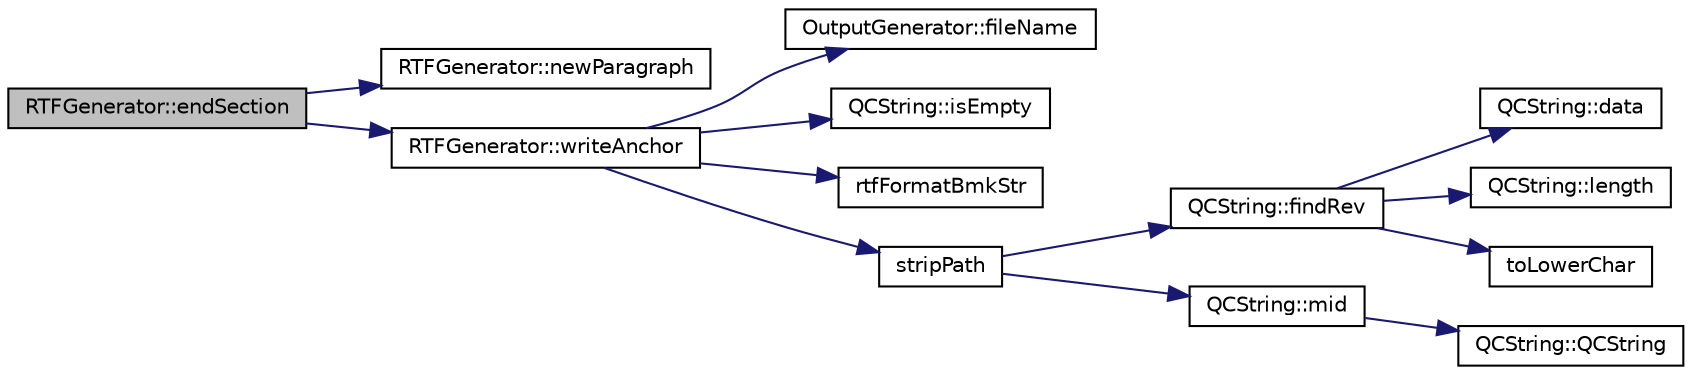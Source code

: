 digraph "RTFGenerator::endSection"
{
 // LATEX_PDF_SIZE
  edge [fontname="Helvetica",fontsize="10",labelfontname="Helvetica",labelfontsize="10"];
  node [fontname="Helvetica",fontsize="10",shape=record];
  rankdir="LR";
  Node1 [label="RTFGenerator::endSection",height=0.2,width=0.4,color="black", fillcolor="grey75", style="filled", fontcolor="black",tooltip=" "];
  Node1 -> Node2 [color="midnightblue",fontsize="10",style="solid"];
  Node2 [label="RTFGenerator::newParagraph",height=0.2,width=0.4,color="black", fillcolor="white", style="filled",URL="$classRTFGenerator.html#a19bbf6e08804ee457c7aa9e07b833ba0",tooltip=" "];
  Node1 -> Node3 [color="midnightblue",fontsize="10",style="solid"];
  Node3 [label="RTFGenerator::writeAnchor",height=0.2,width=0.4,color="black", fillcolor="white", style="filled",URL="$classRTFGenerator.html#a1c00af5e821bd59b6936c92e132a4434",tooltip=" "];
  Node3 -> Node4 [color="midnightblue",fontsize="10",style="solid"];
  Node4 [label="OutputGenerator::fileName",height=0.2,width=0.4,color="black", fillcolor="white", style="filled",URL="$classOutputGenerator.html#ae347a53e8ee0d9c43c0590134c8e965d",tooltip=" "];
  Node3 -> Node5 [color="midnightblue",fontsize="10",style="solid"];
  Node5 [label="QCString::isEmpty",height=0.2,width=0.4,color="black", fillcolor="white", style="filled",URL="$classQCString.html#a621c4090d69ad7d05ef8e5234376c3d8",tooltip=" "];
  Node3 -> Node6 [color="midnightblue",fontsize="10",style="solid"];
  Node6 [label="rtfFormatBmkStr",height=0.2,width=0.4,color="black", fillcolor="white", style="filled",URL="$util_8cpp.html#a0de8a7e9fdf9ae4c06959f6bc834b12c",tooltip=" "];
  Node3 -> Node7 [color="midnightblue",fontsize="10",style="solid"];
  Node7 [label="stripPath",height=0.2,width=0.4,color="black", fillcolor="white", style="filled",URL="$util_8cpp.html#a3d37ec79f266698bd836af54ba75e63e",tooltip=" "];
  Node7 -> Node8 [color="midnightblue",fontsize="10",style="solid"];
  Node8 [label="QCString::findRev",height=0.2,width=0.4,color="black", fillcolor="white", style="filled",URL="$classQCString.html#ab47a6435c16d61d04fb448f1080b4e26",tooltip=" "];
  Node8 -> Node9 [color="midnightblue",fontsize="10",style="solid"];
  Node9 [label="QCString::data",height=0.2,width=0.4,color="black", fillcolor="white", style="filled",URL="$classQCString.html#ac3aa3ac1a1c36d3305eba22a2eb0d098",tooltip=" "];
  Node8 -> Node10 [color="midnightblue",fontsize="10",style="solid"];
  Node10 [label="QCString::length",height=0.2,width=0.4,color="black", fillcolor="white", style="filled",URL="$classQCString.html#ac52596733e9110b778019946d73fb268",tooltip=" "];
  Node8 -> Node11 [color="midnightblue",fontsize="10",style="solid"];
  Node11 [label="toLowerChar",height=0.2,width=0.4,color="black", fillcolor="white", style="filled",URL="$qcstring_8cpp.html#a4e545641f98651d4fb8299b407721f9b",tooltip=" "];
  Node7 -> Node12 [color="midnightblue",fontsize="10",style="solid"];
  Node12 [label="QCString::mid",height=0.2,width=0.4,color="black", fillcolor="white", style="filled",URL="$classQCString.html#a27136caf9c0bc4daca574cda6f113551",tooltip=" "];
  Node12 -> Node13 [color="midnightblue",fontsize="10",style="solid"];
  Node13 [label="QCString::QCString",height=0.2,width=0.4,color="black", fillcolor="white", style="filled",URL="$classQCString.html#ad691e1087cc03e14e00d1147ae0ecab7",tooltip=" "];
}
